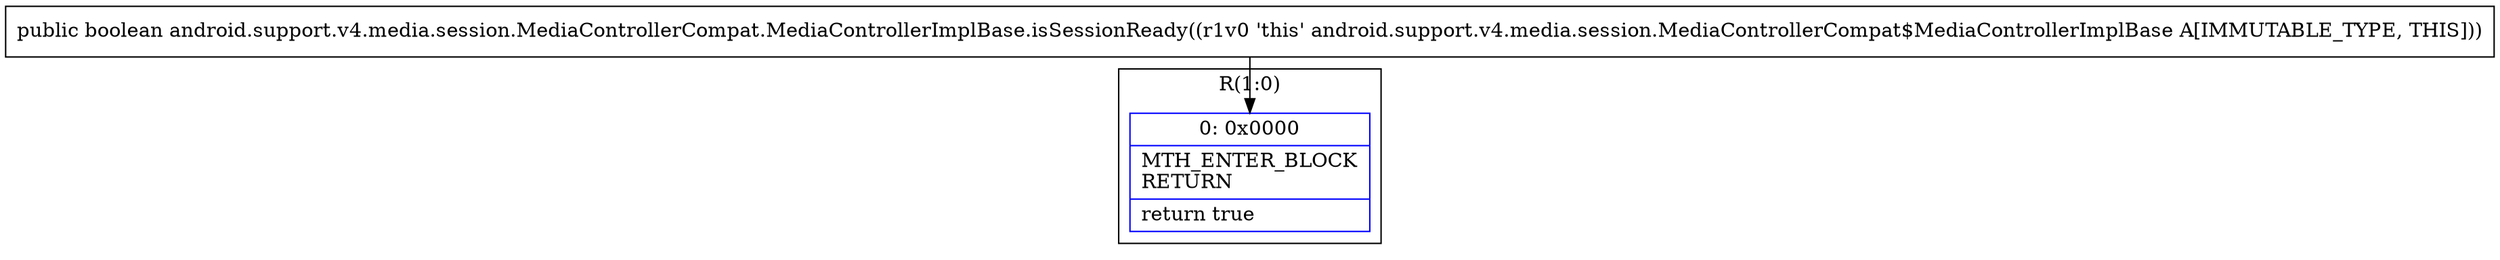 digraph "CFG forandroid.support.v4.media.session.MediaControllerCompat.MediaControllerImplBase.isSessionReady()Z" {
subgraph cluster_Region_363215558 {
label = "R(1:0)";
node [shape=record,color=blue];
Node_0 [shape=record,label="{0\:\ 0x0000|MTH_ENTER_BLOCK\lRETURN\l|return true\l}"];
}
MethodNode[shape=record,label="{public boolean android.support.v4.media.session.MediaControllerCompat.MediaControllerImplBase.isSessionReady((r1v0 'this' android.support.v4.media.session.MediaControllerCompat$MediaControllerImplBase A[IMMUTABLE_TYPE, THIS])) }"];
MethodNode -> Node_0;
}

